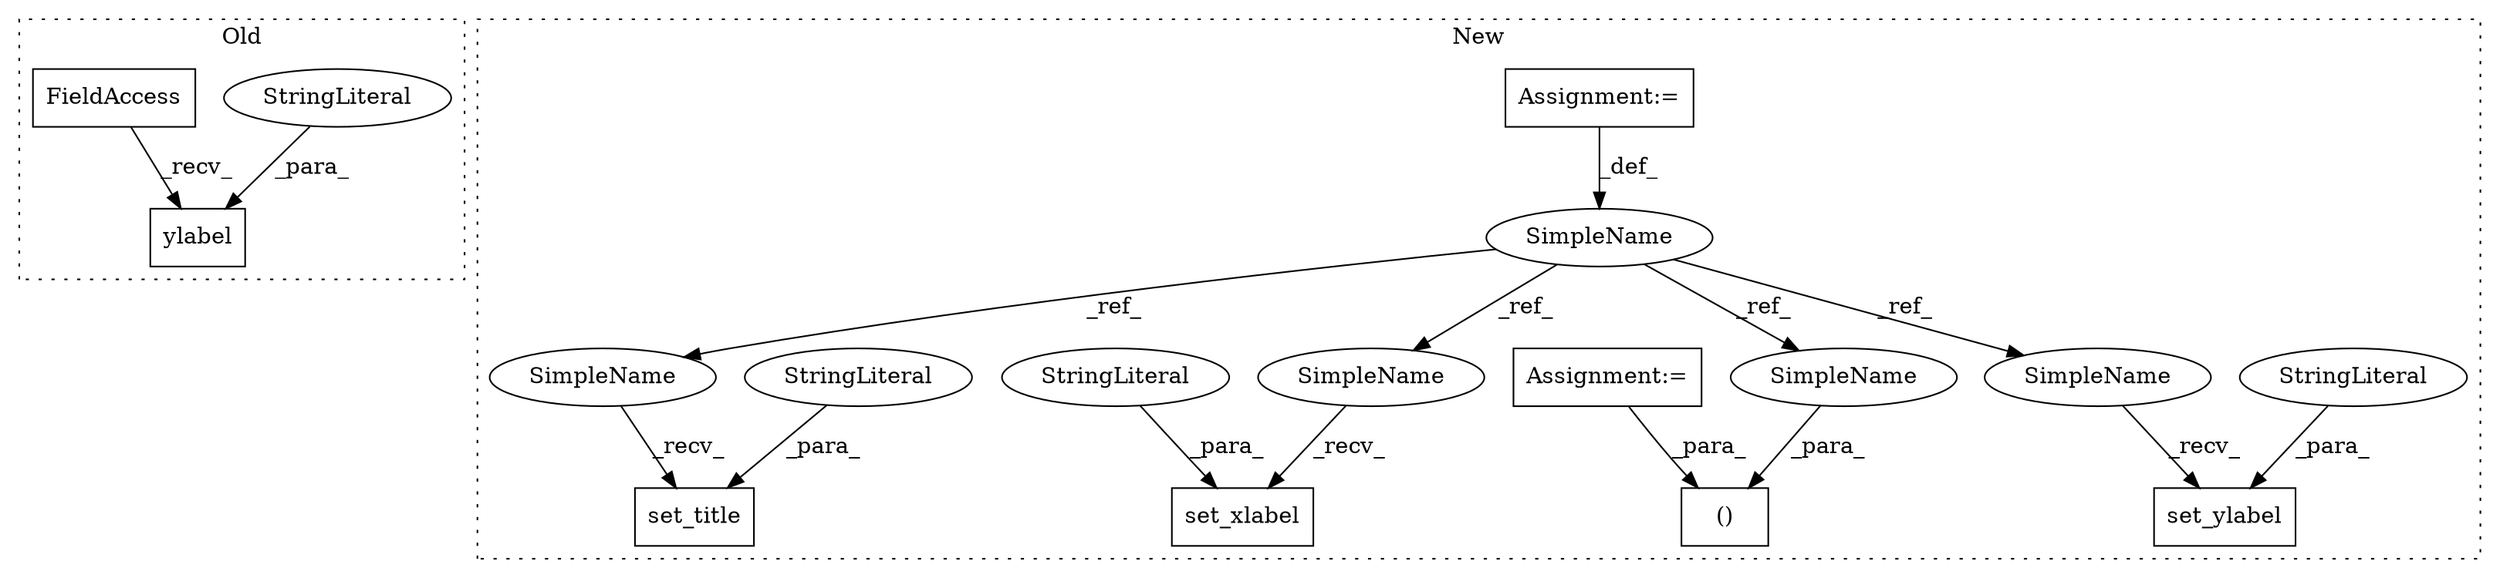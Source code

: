 digraph G {
subgraph cluster0 {
1 [label="ylabel" a="32" s="1316,1348" l="7,1" shape="box"];
4 [label="StringLiteral" a="45" s="1323" l="25" shape="ellipse"];
5 [label="FieldAccess" a="22" s="1298" l="10" shape="box"];
label = "Old";
style="dotted";
}
subgraph cluster1 {
2 [label="set_ylabel" a="32" s="1357,1393" l="11,1" shape="box"];
3 [label="StringLiteral" a="45" s="1368" l="25" shape="ellipse"];
6 [label="SimpleName" a="42" s="314" l="3" shape="ellipse"];
7 [label="set_xlabel" a="32" s="1314,1346" l="11,1" shape="box"];
8 [label="StringLiteral" a="45" s="1325" l="21" shape="ellipse"];
9 [label="()" a="106" s="1075" l="20" shape="box"];
10 [label="Assignment:=" a="7" s="130" l="4" shape="box"];
11 [label="set_title" a="32" s="1893,1937" l="10,1" shape="box"];
12 [label="Assignment:=" a="7" s="314" l="3" shape="box"];
13 [label="StringLiteral" a="45" s="1903" l="34" shape="ellipse"];
14 [label="SimpleName" a="42" s="1353" l="3" shape="ellipse"];
15 [label="SimpleName" a="42" s="1310" l="3" shape="ellipse"];
16 [label="SimpleName" a="42" s="1092" l="3" shape="ellipse"];
17 [label="SimpleName" a="42" s="1889" l="3" shape="ellipse"];
label = "New";
style="dotted";
}
3 -> 2 [label="_para_"];
4 -> 1 [label="_para_"];
5 -> 1 [label="_recv_"];
6 -> 16 [label="_ref_"];
6 -> 15 [label="_ref_"];
6 -> 14 [label="_ref_"];
6 -> 17 [label="_ref_"];
8 -> 7 [label="_para_"];
10 -> 9 [label="_para_"];
12 -> 6 [label="_def_"];
13 -> 11 [label="_para_"];
14 -> 2 [label="_recv_"];
15 -> 7 [label="_recv_"];
16 -> 9 [label="_para_"];
17 -> 11 [label="_recv_"];
}
